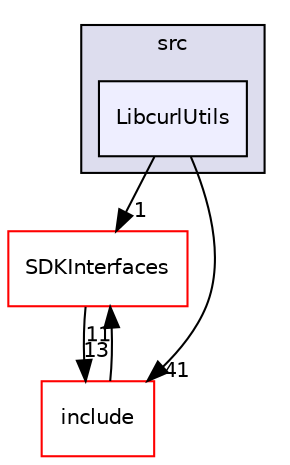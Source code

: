 digraph "/workplace/avs-device-sdk/AVSCommon/Utils/src/LibcurlUtils" {
  compound=true
  node [ fontsize="10", fontname="Helvetica"];
  edge [ labelfontsize="10", labelfontname="Helvetica"];
  subgraph clusterdir_93a54634d0ab52618b36b15672961616 {
    graph [ bgcolor="#ddddee", pencolor="black", label="src" fontname="Helvetica", fontsize="10", URL="dir_93a54634d0ab52618b36b15672961616.html"]
  dir_8c36055f000274ee212dc5eb2574a4ea [shape=box, label="LibcurlUtils", style="filled", fillcolor="#eeeeff", pencolor="black", URL="dir_8c36055f000274ee212dc5eb2574a4ea.html"];
  }
  dir_97afc8111b754cf401b73024f872f45d [shape=box label="SDKInterfaces" fillcolor="white" style="filled" color="red" URL="dir_97afc8111b754cf401b73024f872f45d.html"];
  dir_957fc395b73dfe8b64ee3f74464f588a [shape=box label="include" fillcolor="white" style="filled" color="red" URL="dir_957fc395b73dfe8b64ee3f74464f588a.html"];
  dir_97afc8111b754cf401b73024f872f45d->dir_957fc395b73dfe8b64ee3f74464f588a [headlabel="13", labeldistance=1.5 headhref="dir_000016_000080.html"];
  dir_957fc395b73dfe8b64ee3f74464f588a->dir_97afc8111b754cf401b73024f872f45d [headlabel="11", labeldistance=1.5 headhref="dir_000080_000016.html"];
  dir_8c36055f000274ee212dc5eb2574a4ea->dir_97afc8111b754cf401b73024f872f45d [headlabel="1", labeldistance=1.5 headhref="dir_000111_000016.html"];
  dir_8c36055f000274ee212dc5eb2574a4ea->dir_957fc395b73dfe8b64ee3f74464f588a [headlabel="41", labeldistance=1.5 headhref="dir_000111_000080.html"];
}
